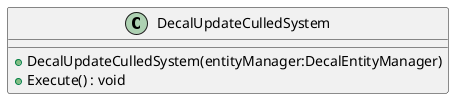 @startuml
class DecalUpdateCulledSystem {
    + DecalUpdateCulledSystem(entityManager:DecalEntityManager)
    + Execute() : void
}
@enduml
